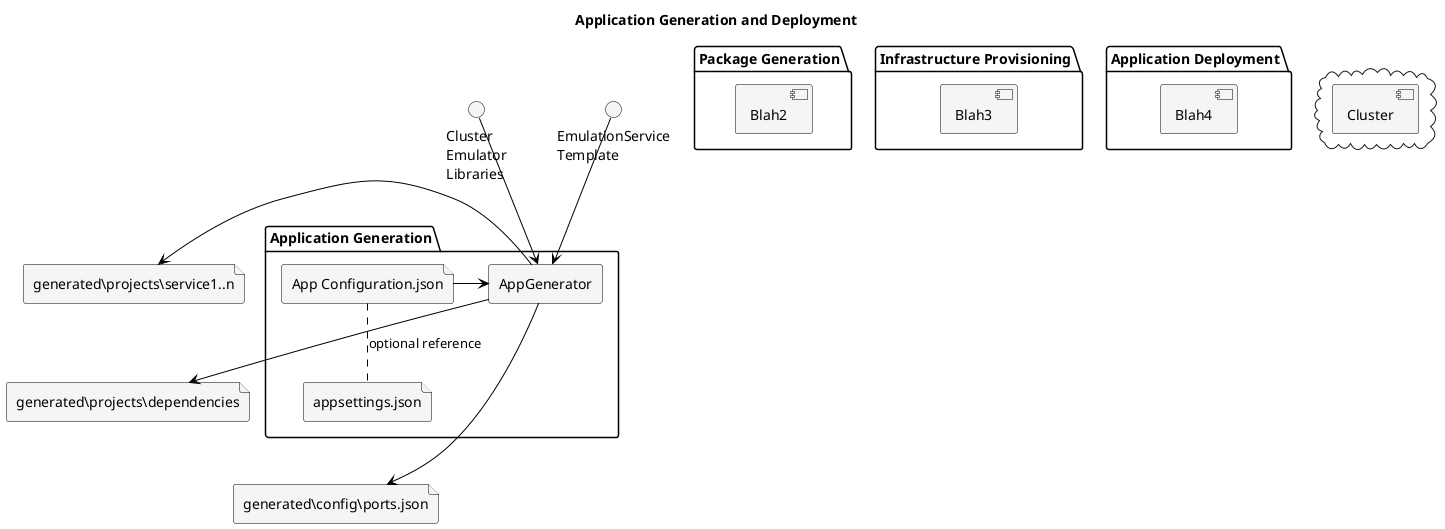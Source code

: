 @startuml

title Application Generation and Deployment


skinparam component {
  FontName Arial
  BorderColor black
  BackgroundColor whitesmoke
  ArrowColor black
}

skinparam interface {
  BorderColor black
  BackgroundColor whitesmoke
}

skinparam file {
  BorderColor black
  BackgroundColor whitesmoke
}

skinparam agent {
  BorderColor black
  BackgroundColor whitesmoke
}


file "generated\config\ports.json" as ports
file "generated\projects\dependencies" as libraries
file "generated\projects\service1..n" as projects

projects -[hidden]-> libraries
libraries -[hidden]-> ports

package "Application Generation" {
    agent AppGenerator

    file "appsettings.json" as appSettings
    file "App Configuration.json" as appConfig

    appConfig .. appSettings : optional reference
    appConfig -> AppGenerator

    AppGenerator -> projects
    AppGenerator -> libraries
    AppGenerator -> ports
}

interface "Cluster\nEmulator\nLibraries" as ClusterLibraries
interface "EmulationService\nTemplate" as ServiceTemplate
ServiceTemplate --> AppGenerator
ClusterLibraries --> AppGenerator

package "Package Generation" {
    [Blah2]
}

package "Infrastructure Provisioning" {
    [Blah3]
}

package "Application Deployment" {
    [Blah4]
}

cloud {
    [Cluster]
}


@enduml

